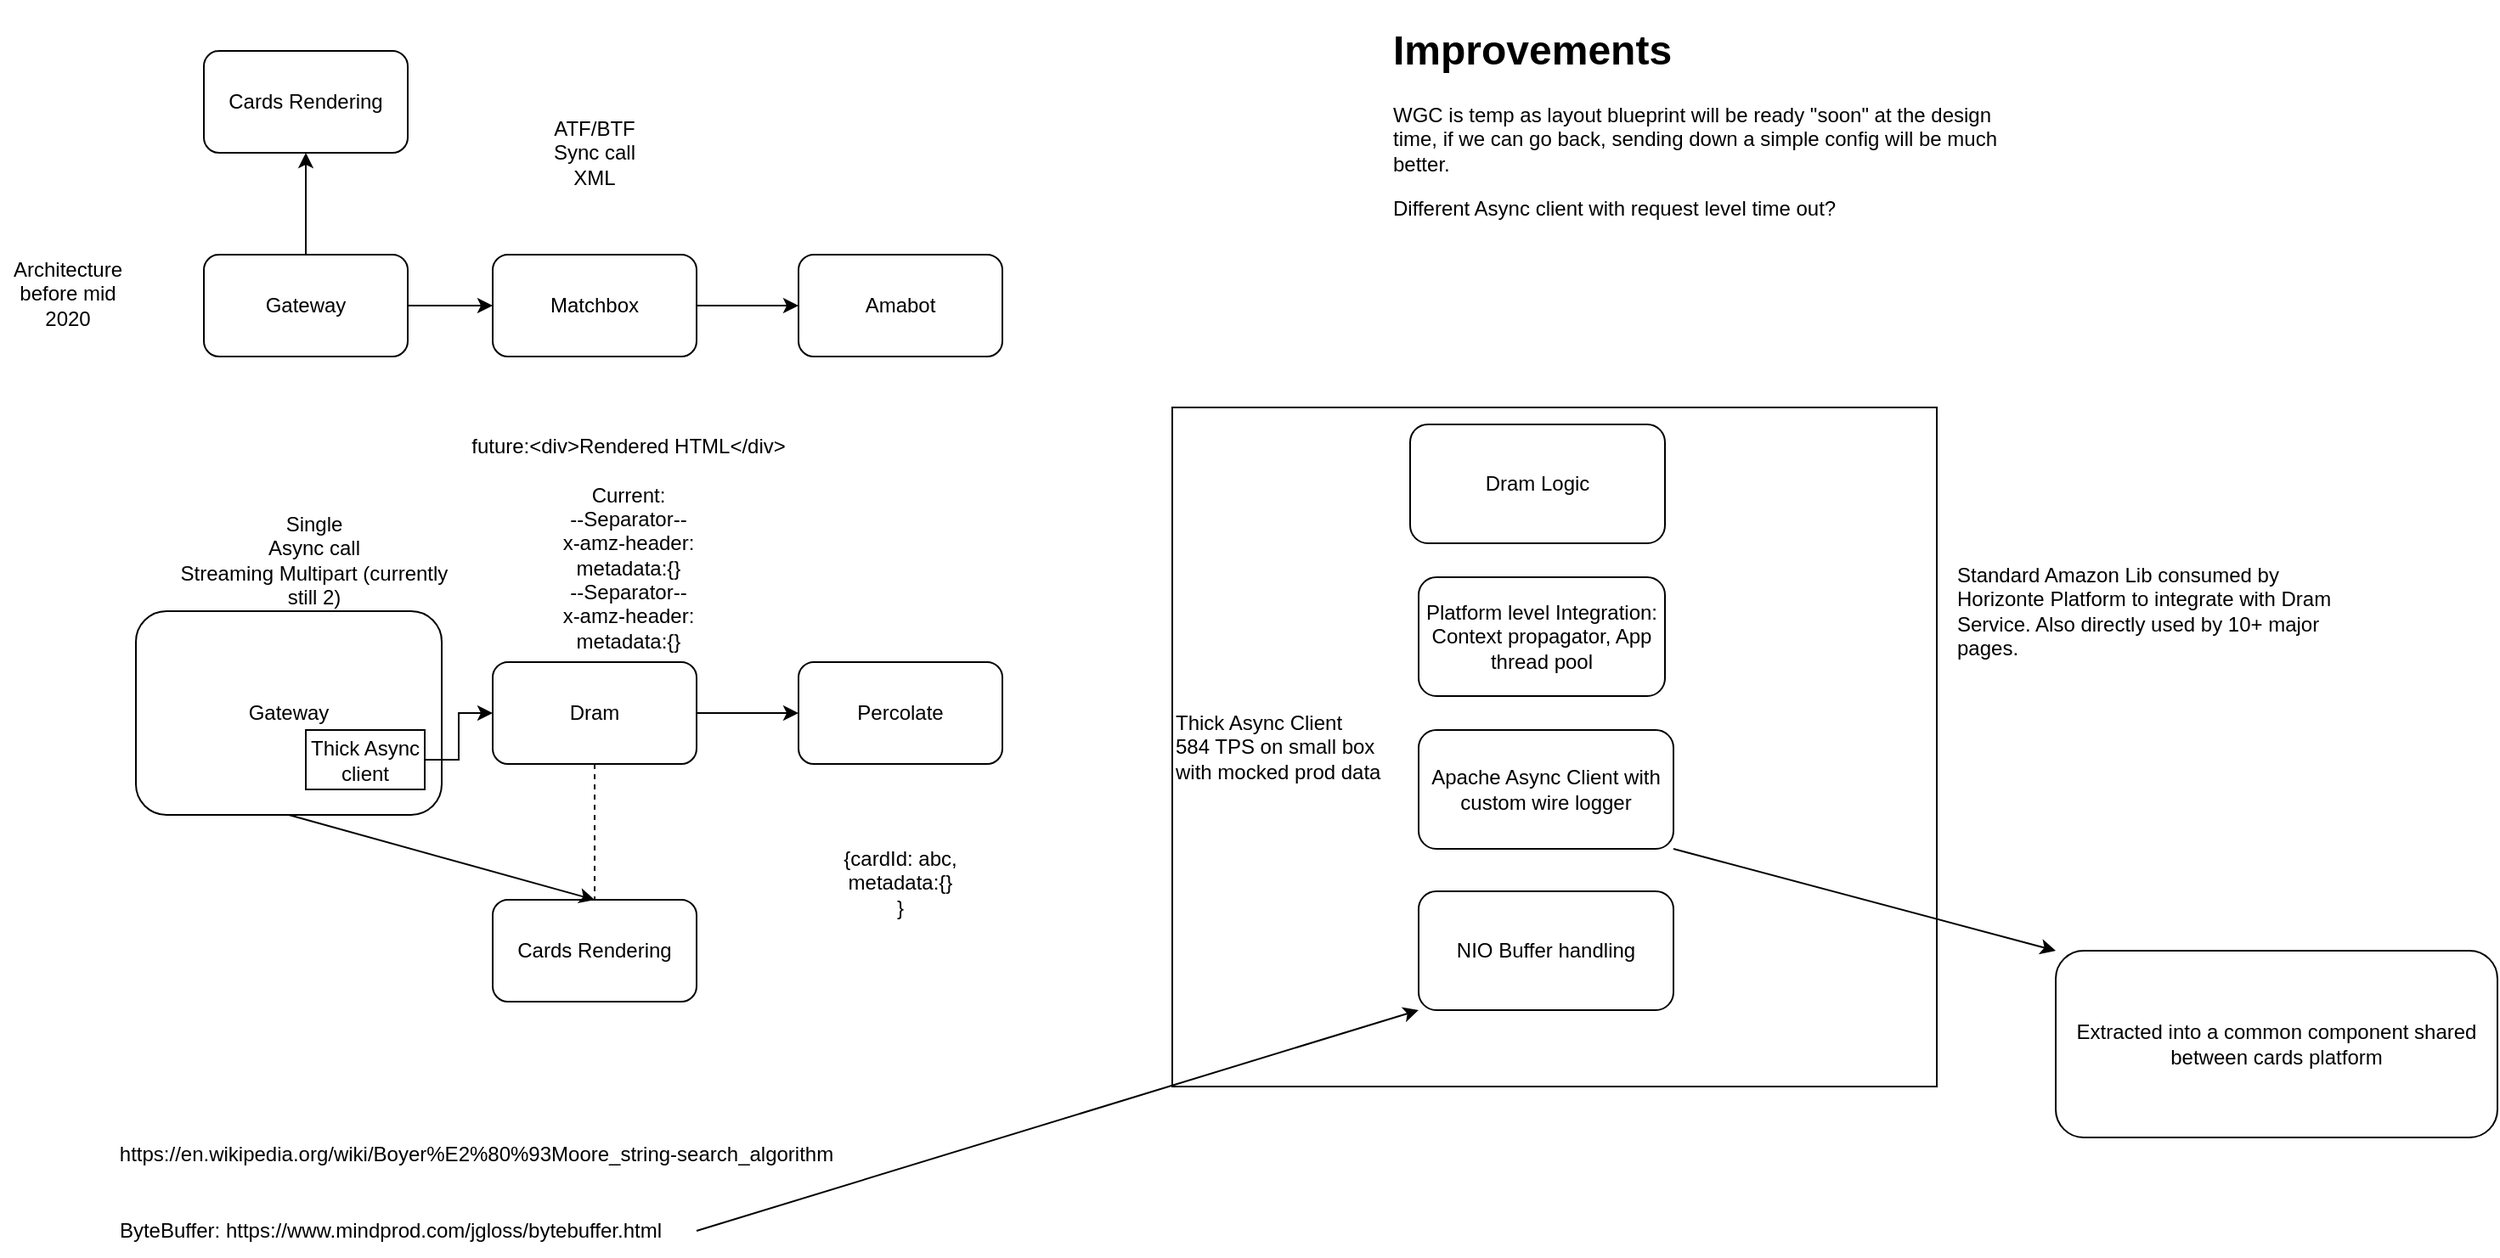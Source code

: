 <mxfile version="17.4.2" type="device"><diagram id="ohRF1bed4ToP6Nk3n0eI" name="Page-1"><mxGraphModel dx="1346" dy="818" grid="1" gridSize="10" guides="1" tooltips="1" connect="1" arrows="1" fold="1" page="1" pageScale="1" pageWidth="850" pageHeight="1100" math="0" shadow="0"><root><mxCell id="0"/><mxCell id="1" parent="0"/><mxCell id="NGY5f37MLQBiLxaLVWgL-4" value="" style="edgeStyle=orthogonalEdgeStyle;rounded=0;orthogonalLoop=1;jettySize=auto;html=1;" parent="1" source="NGY5f37MLQBiLxaLVWgL-1" target="NGY5f37MLQBiLxaLVWgL-2" edge="1"><mxGeometry relative="1" as="geometry"/></mxCell><mxCell id="NGY5f37MLQBiLxaLVWgL-1" value="Gateway" style="rounded=1;whiteSpace=wrap;html=1;" parent="1" vertex="1"><mxGeometry x="150" y="410" width="120" height="60" as="geometry"/></mxCell><mxCell id="NGY5f37MLQBiLxaLVWgL-5" value="" style="edgeStyle=orthogonalEdgeStyle;rounded=0;orthogonalLoop=1;jettySize=auto;html=1;" parent="1" source="NGY5f37MLQBiLxaLVWgL-2" target="NGY5f37MLQBiLxaLVWgL-3" edge="1"><mxGeometry relative="1" as="geometry"/></mxCell><mxCell id="NGY5f37MLQBiLxaLVWgL-2" value="Matchbox" style="rounded=1;whiteSpace=wrap;html=1;" parent="1" vertex="1"><mxGeometry x="320" y="410" width="120" height="60" as="geometry"/></mxCell><mxCell id="NGY5f37MLQBiLxaLVWgL-3" value="Amabot" style="rounded=1;whiteSpace=wrap;html=1;" parent="1" vertex="1"><mxGeometry x="500" y="410" width="120" height="60" as="geometry"/></mxCell><mxCell id="NGY5f37MLQBiLxaLVWgL-6" value="ATF/BTF&lt;br&gt;Sync call&lt;br&gt;XML" style="text;html=1;strokeColor=none;fillColor=none;align=center;verticalAlign=middle;whiteSpace=wrap;rounded=0;" parent="1" vertex="1"><mxGeometry x="295" y="290" width="170" height="120" as="geometry"/></mxCell><mxCell id="NGY5f37MLQBiLxaLVWgL-8" value="Gateway" style="rounded=1;whiteSpace=wrap;html=1;" parent="1" vertex="1"><mxGeometry x="110" y="620" width="180" height="120" as="geometry"/></mxCell><mxCell id="NGY5f37MLQBiLxaLVWgL-9" value="" style="edgeStyle=orthogonalEdgeStyle;rounded=0;orthogonalLoop=1;jettySize=auto;html=1;" parent="1" source="NGY5f37MLQBiLxaLVWgL-10" target="NGY5f37MLQBiLxaLVWgL-11" edge="1"><mxGeometry relative="1" as="geometry"/></mxCell><mxCell id="NGY5f37MLQBiLxaLVWgL-10" value="Dram" style="rounded=1;whiteSpace=wrap;html=1;" parent="1" vertex="1"><mxGeometry x="320" y="650" width="120" height="60" as="geometry"/></mxCell><mxCell id="NGY5f37MLQBiLxaLVWgL-11" value="Percolate" style="rounded=1;whiteSpace=wrap;html=1;" parent="1" vertex="1"><mxGeometry x="500" y="650" width="120" height="60" as="geometry"/></mxCell><mxCell id="NGY5f37MLQBiLxaLVWgL-12" value="" style="endArrow=none;dashed=1;html=1;exitX=0.5;exitY=1;exitDx=0;exitDy=0;" parent="1" source="NGY5f37MLQBiLxaLVWgL-10" target="NGY5f37MLQBiLxaLVWgL-13" edge="1"><mxGeometry width="50" height="50" relative="1" as="geometry"><mxPoint x="400" y="610" as="sourcePoint"/><mxPoint x="380" y="780" as="targetPoint"/></mxGeometry></mxCell><mxCell id="NGY5f37MLQBiLxaLVWgL-13" value="Cards Rendering" style="rounded=1;whiteSpace=wrap;html=1;" parent="1" vertex="1"><mxGeometry x="320" y="790" width="120" height="60" as="geometry"/></mxCell><mxCell id="NGY5f37MLQBiLxaLVWgL-14" value="Single&lt;br&gt;Async call&lt;br&gt;Streaming Multipart (currently still 2)" style="text;html=1;strokeColor=none;fillColor=none;align=center;verticalAlign=middle;whiteSpace=wrap;rounded=0;" parent="1" vertex="1"><mxGeometry x="130" y="530" width="170" height="120" as="geometry"/></mxCell><mxCell id="NGY5f37MLQBiLxaLVWgL-15" value="Cards Rendering" style="rounded=1;whiteSpace=wrap;html=1;" parent="1" vertex="1"><mxGeometry x="150" y="290" width="120" height="60" as="geometry"/></mxCell><mxCell id="NGY5f37MLQBiLxaLVWgL-17" value="" style="endArrow=classic;html=1;exitX=0.5;exitY=0;exitDx=0;exitDy=0;entryX=0.5;entryY=1;entryDx=0;entryDy=0;" parent="1" source="NGY5f37MLQBiLxaLVWgL-1" target="NGY5f37MLQBiLxaLVWgL-15" edge="1"><mxGeometry width="50" height="50" relative="1" as="geometry"><mxPoint x="220" y="400" as="sourcePoint"/><mxPoint x="270" y="350" as="targetPoint"/></mxGeometry></mxCell><mxCell id="NGY5f37MLQBiLxaLVWgL-18" value="" style="endArrow=classic;html=1;exitX=0.5;exitY=1;exitDx=0;exitDy=0;entryX=0.5;entryY=0;entryDx=0;entryDy=0;" parent="1" source="NGY5f37MLQBiLxaLVWgL-8" target="NGY5f37MLQBiLxaLVWgL-13" edge="1"><mxGeometry width="50" height="50" relative="1" as="geometry"><mxPoint x="420" y="710" as="sourcePoint"/><mxPoint x="470" y="660" as="targetPoint"/></mxGeometry></mxCell><mxCell id="NGY5f37MLQBiLxaLVWgL-20" value="{cardId: abc,&lt;br&gt;metadata:{}&lt;br&gt;}" style="text;html=1;strokeColor=none;fillColor=none;align=center;verticalAlign=middle;whiteSpace=wrap;rounded=0;" parent="1" vertex="1"><mxGeometry x="495" y="710" width="130" height="140" as="geometry"/></mxCell><mxCell id="NGY5f37MLQBiLxaLVWgL-21" value="future:&amp;lt;div&amp;gt;Rendered HTML&amp;lt;/div&amp;gt;&lt;br&gt;&lt;br&gt;Current:&lt;br&gt;--Separator--&lt;br&gt;x-amz-header:&lt;br&gt;metadata:{}&lt;br&gt;--Separator--&lt;br&gt;x-amz-header:&lt;br&gt;metadata:{}" style="text;html=1;strokeColor=none;fillColor=none;align=center;verticalAlign=middle;whiteSpace=wrap;rounded=0;" parent="1" vertex="1"><mxGeometry x="300" y="510" width="200" height="140" as="geometry"/></mxCell><mxCell id="C3TSRzUiCiWrqxUiGDEc-6" value="" style="edgeStyle=orthogonalEdgeStyle;rounded=0;orthogonalLoop=1;jettySize=auto;html=1;" parent="1" source="NGY5f37MLQBiLxaLVWgL-22" target="NGY5f37MLQBiLxaLVWgL-10" edge="1"><mxGeometry relative="1" as="geometry"/></mxCell><mxCell id="NGY5f37MLQBiLxaLVWgL-22" value="Thick Async client" style="rounded=0;whiteSpace=wrap;html=1;" parent="1" vertex="1"><mxGeometry x="210" y="690" width="70" height="35" as="geometry"/></mxCell><mxCell id="C3TSRzUiCiWrqxUiGDEc-1" value="https://en.wikipedia.org/wiki/Boyer%E2%80%93Moore_string-search_algorithm" style="text;html=1;align=center;verticalAlign=middle;resizable=0;points=[];autosize=1;strokeColor=none;fillColor=none;" parent="1" vertex="1"><mxGeometry x="90" y="930" width="440" height="20" as="geometry"/></mxCell><mxCell id="C3TSRzUiCiWrqxUiGDEc-2" value="ByteBuffer:&amp;nbsp;https://www.mindprod.com/jgloss/bytebuffer.html" style="text;html=1;strokeColor=none;fillColor=none;align=center;verticalAlign=middle;whiteSpace=wrap;rounded=0;" parent="1" vertex="1"><mxGeometry x="80" y="970" width="360" height="30" as="geometry"/></mxCell><mxCell id="C3TSRzUiCiWrqxUiGDEc-3" value="Architecture before mid 2020" style="text;html=1;strokeColor=none;fillColor=none;align=center;verticalAlign=middle;whiteSpace=wrap;rounded=0;" parent="1" vertex="1"><mxGeometry x="30" y="410" width="80" height="45" as="geometry"/></mxCell><mxCell id="C3TSRzUiCiWrqxUiGDEc-8" value="Thick Async Client&lt;br&gt;584 TPS on small box&lt;br&gt;with mocked prod data" style="rounded=0;whiteSpace=wrap;html=1;align=left;" parent="1" vertex="1"><mxGeometry x="720" y="500" width="450" height="400" as="geometry"/></mxCell><mxCell id="C3TSRzUiCiWrqxUiGDEc-9" value="Dram Logic" style="rounded=1;whiteSpace=wrap;html=1;" parent="1" vertex="1"><mxGeometry x="860" y="510" width="150" height="70" as="geometry"/></mxCell><mxCell id="C3TSRzUiCiWrqxUiGDEc-10" value="Platform level Integration: Context propagator, App thread pool" style="rounded=1;whiteSpace=wrap;html=1;" parent="1" vertex="1"><mxGeometry x="865" y="600" width="145" height="70" as="geometry"/></mxCell><mxCell id="C3TSRzUiCiWrqxUiGDEc-11" value="Apache Async Client with custom wire logger" style="rounded=1;whiteSpace=wrap;html=1;" parent="1" vertex="1"><mxGeometry x="865" y="690" width="150" height="70" as="geometry"/></mxCell><mxCell id="C3TSRzUiCiWrqxUiGDEc-12" value="Standard Amazon Lib consumed by Horizonte Platform to integrate with Dram Service. Also directly used by 10+ major pages.&amp;nbsp;" style="text;html=1;strokeColor=none;fillColor=none;align=left;verticalAlign=middle;whiteSpace=wrap;rounded=0;" parent="1" vertex="1"><mxGeometry x="1180" y="530" width="230" height="180" as="geometry"/></mxCell><mxCell id="C3TSRzUiCiWrqxUiGDEc-13" value="Extracted into a common component shared between cards platform" style="rounded=1;whiteSpace=wrap;html=1;" parent="1" vertex="1"><mxGeometry x="1240" y="820" width="260" height="110" as="geometry"/></mxCell><mxCell id="C3TSRzUiCiWrqxUiGDEc-14" value="" style="endArrow=classic;html=1;rounded=0;exitX=1;exitY=1;exitDx=0;exitDy=0;entryX=0;entryY=0;entryDx=0;entryDy=0;" parent="1" source="C3TSRzUiCiWrqxUiGDEc-11" target="C3TSRzUiCiWrqxUiGDEc-13" edge="1"><mxGeometry width="50" height="50" relative="1" as="geometry"><mxPoint x="840" y="700" as="sourcePoint"/><mxPoint x="890" y="650" as="targetPoint"/></mxGeometry></mxCell><mxCell id="7O1zbDcKaihaBoYx3sNV-1" value="NIO Buffer handling" style="rounded=1;whiteSpace=wrap;html=1;" parent="1" vertex="1"><mxGeometry x="865" y="785" width="150" height="70" as="geometry"/></mxCell><mxCell id="7O1zbDcKaihaBoYx3sNV-2" value="" style="endArrow=classic;html=1;rounded=0;exitX=1;exitY=0.5;exitDx=0;exitDy=0;entryX=0;entryY=1;entryDx=0;entryDy=0;" parent="1" source="C3TSRzUiCiWrqxUiGDEc-2" target="7O1zbDcKaihaBoYx3sNV-1" edge="1"><mxGeometry width="50" height="50" relative="1" as="geometry"><mxPoint x="700" y="560" as="sourcePoint"/><mxPoint x="750" y="510" as="targetPoint"/></mxGeometry></mxCell><mxCell id="muaptLhAuakT6nXv9Dr5-1" value="&lt;h1&gt;Improvements&lt;/h1&gt;&lt;p&gt;WGC is temp as layout blueprint will be ready &quot;soon&quot; at the design time, if we can go back, sending down a simple config will be much better.&lt;/p&gt;&lt;p&gt;Different Async client with request level time out?&amp;nbsp;&lt;/p&gt;" style="text;html=1;strokeColor=none;fillColor=none;spacing=5;spacingTop=-20;whiteSpace=wrap;overflow=hidden;rounded=0;" vertex="1" parent="1"><mxGeometry x="845" y="270" width="385" height="200" as="geometry"/></mxCell></root></mxGraphModel></diagram></mxfile>